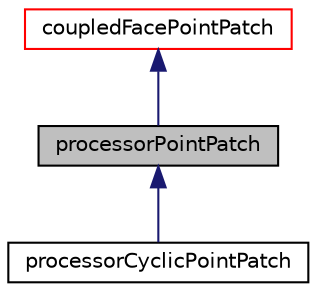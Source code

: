 digraph "processorPointPatch"
{
  bgcolor="transparent";
  edge [fontname="Helvetica",fontsize="10",labelfontname="Helvetica",labelfontsize="10"];
  node [fontname="Helvetica",fontsize="10",shape=record];
  Node1 [label="processorPointPatch",height=0.2,width=0.4,color="black", fillcolor="grey75", style="filled", fontcolor="black"];
  Node2 -> Node1 [dir="back",color="midnightblue",fontsize="10",style="solid",fontname="Helvetica"];
  Node2 [label="coupledFacePointPatch",height=0.2,width=0.4,color="red",URL="$a00418.html",tooltip="coupled patch for post-processing. Used as the base class for processor and cyclic pointPatches ..."];
  Node1 -> Node3 [dir="back",color="midnightblue",fontsize="10",style="solid",fontname="Helvetica"];
  Node3 [label="processorCyclicPointPatch",height=0.2,width=0.4,color="black",URL="$a02031.html",tooltip="Processor patch boundary needs to be such that the ordering of points in the patch is the same on bot..."];
}
